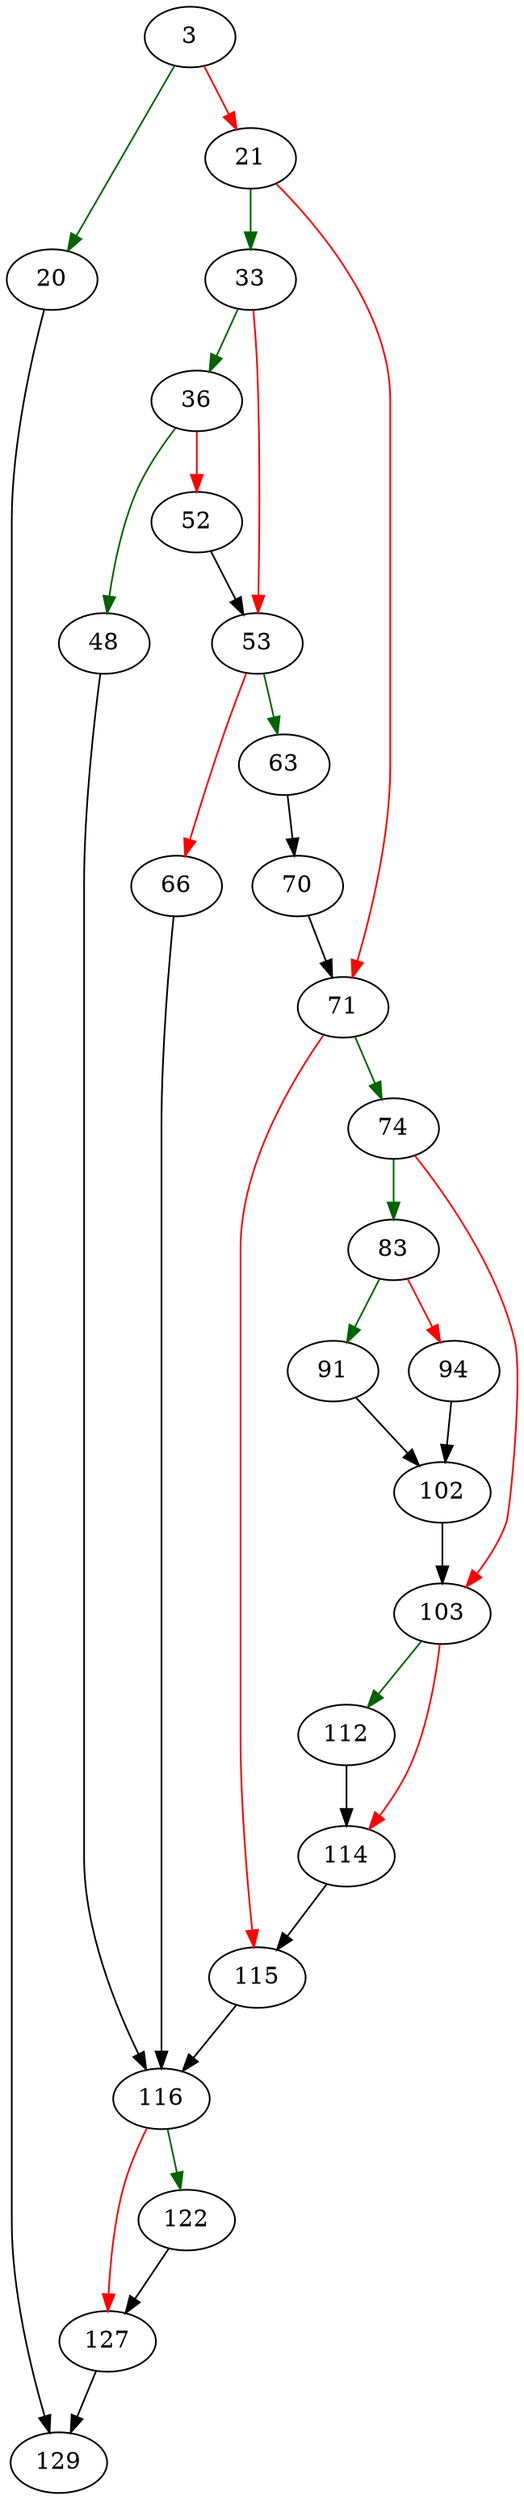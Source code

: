 strict digraph "posixUnlock" {
	// Node definitions.
	3 [entry=true];
	20;
	21;
	129;
	33;
	71;
	36;
	53;
	48;
	52;
	116;
	63;
	66;
	70;
	74;
	115;
	83;
	103;
	91;
	94;
	102;
	112;
	114;
	122;
	127;

	// Edge definitions.
	3 -> 20 [
		color=darkgreen
		cond=true
	];
	3 -> 21 [
		color=red
		cond=false
	];
	20 -> 129;
	21 -> 33 [
		color=darkgreen
		cond=true
	];
	21 -> 71 [
		color=red
		cond=false
	];
	33 -> 36 [
		color=darkgreen
		cond=true
	];
	33 -> 53 [
		color=red
		cond=false
	];
	71 -> 74 [
		color=darkgreen
		cond=true
	];
	71 -> 115 [
		color=red
		cond=false
	];
	36 -> 48 [
		color=darkgreen
		cond=true
	];
	36 -> 52 [
		color=red
		cond=false
	];
	53 -> 63 [
		color=darkgreen
		cond=true
	];
	53 -> 66 [
		color=red
		cond=false
	];
	48 -> 116;
	52 -> 53;
	116 -> 122 [
		color=darkgreen
		cond=true
	];
	116 -> 127 [
		color=red
		cond=false
	];
	63 -> 70;
	66 -> 116;
	70 -> 71;
	74 -> 83 [
		color=darkgreen
		cond=true
	];
	74 -> 103 [
		color=red
		cond=false
	];
	115 -> 116;
	83 -> 91 [
		color=darkgreen
		cond=true
	];
	83 -> 94 [
		color=red
		cond=false
	];
	103 -> 112 [
		color=darkgreen
		cond=true
	];
	103 -> 114 [
		color=red
		cond=false
	];
	91 -> 102;
	94 -> 102;
	102 -> 103;
	112 -> 114;
	114 -> 115;
	122 -> 127;
	127 -> 129;
}